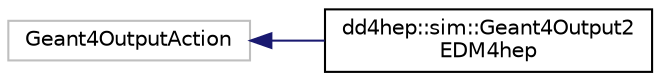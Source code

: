 digraph "Graphical Class Hierarchy"
{
 // LATEX_PDF_SIZE
  edge [fontname="Helvetica",fontsize="10",labelfontname="Helvetica",labelfontsize="10"];
  node [fontname="Helvetica",fontsize="10",shape=record];
  rankdir="LR";
  Node87 [label="Geant4OutputAction",height=0.2,width=0.4,color="grey75", fillcolor="white", style="filled",tooltip=" "];
  Node87 -> Node0 [dir="back",color="midnightblue",fontsize="10",style="solid",fontname="Helvetica"];
  Node0 [label="dd4hep::sim::Geant4Output2\lEDM4hep",height=0.2,width=0.4,color="black", fillcolor="white", style="filled",URL="$classdd4hep_1_1sim_1_1_geant4_output2_e_d_m4hep.html",tooltip="Base class to output Geant4 event data to EDM4hep."];
}
